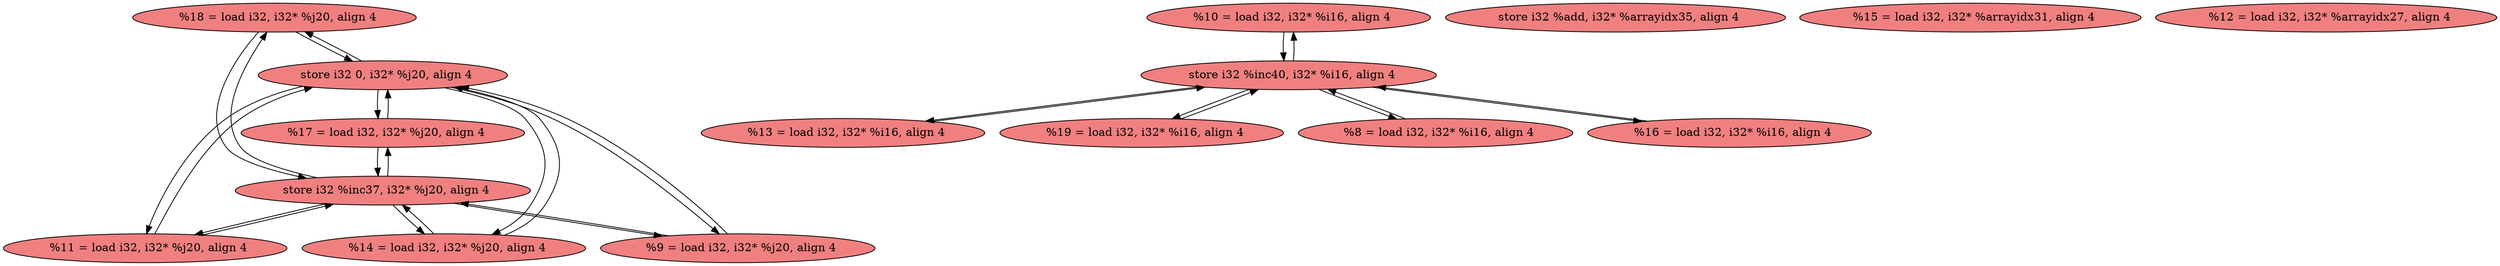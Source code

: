 
digraph G {


node247 [fillcolor=lightcoral,label="  %18 = load i32, i32* %j20, align 4",shape=ellipse,style=filled ]
node246 [fillcolor=lightcoral,label="  %10 = load i32, i32* %i16, align 4",shape=ellipse,style=filled ]
node244 [fillcolor=lightcoral,label="  %13 = load i32, i32* %i16, align 4",shape=ellipse,style=filled ]
node248 [fillcolor=lightcoral,label="  store i32 %inc40, i32* %i16, align 4",shape=ellipse,style=filled ]
node243 [fillcolor=lightcoral,label="  %19 = load i32, i32* %i16, align 4",shape=ellipse,style=filled ]
node245 [fillcolor=lightcoral,label="  %11 = load i32, i32* %j20, align 4",shape=ellipse,style=filled ]
node242 [fillcolor=lightcoral,label="  %14 = load i32, i32* %j20, align 4",shape=ellipse,style=filled ]
node241 [fillcolor=lightcoral,label="  %9 = load i32, i32* %j20, align 4",shape=ellipse,style=filled ]
node240 [fillcolor=lightcoral,label="  %8 = load i32, i32* %i16, align 4",shape=ellipse,style=filled ]
node239 [fillcolor=lightcoral,label="  store i32 0, i32* %j20, align 4",shape=ellipse,style=filled ]
node233 [fillcolor=lightcoral,label="  store i32 %inc37, i32* %j20, align 4",shape=ellipse,style=filled ]
node235 [fillcolor=lightcoral,label="  %16 = load i32, i32* %i16, align 4",shape=ellipse,style=filled ]
node238 [fillcolor=lightcoral,label="  store i32 %add, i32* %arrayidx35, align 4",shape=ellipse,style=filled ]
node234 [fillcolor=lightcoral,label="  %17 = load i32, i32* %j20, align 4",shape=ellipse,style=filled ]
node236 [fillcolor=lightcoral,label="  %15 = load i32, i32* %arrayidx31, align 4",shape=ellipse,style=filled ]
node237 [fillcolor=lightcoral,label="  %12 = load i32, i32* %arrayidx27, align 4",shape=ellipse,style=filled ]

node240->node248 [ ]
node248->node240 [ ]
node239->node247 [ ]
node247->node239 [ ]
node239->node242 [ ]
node235->node248 [ ]
node239->node234 [ ]
node239->node245 [ ]
node248->node235 [ ]
node243->node248 [ ]
node248->node243 [ ]
node245->node239 [ ]
node248->node244 [ ]
node244->node248 [ ]
node241->node239 [ ]
node234->node233 [ ]
node248->node246 [ ]
node247->node233 [ ]
node246->node248 [ ]
node233->node241 [ ]
node233->node247 [ ]
node242->node239 [ ]
node245->node233 [ ]
node241->node233 [ ]
node233->node242 [ ]
node233->node245 [ ]
node234->node239 [ ]
node239->node241 [ ]
node242->node233 [ ]
node233->node234 [ ]


}
